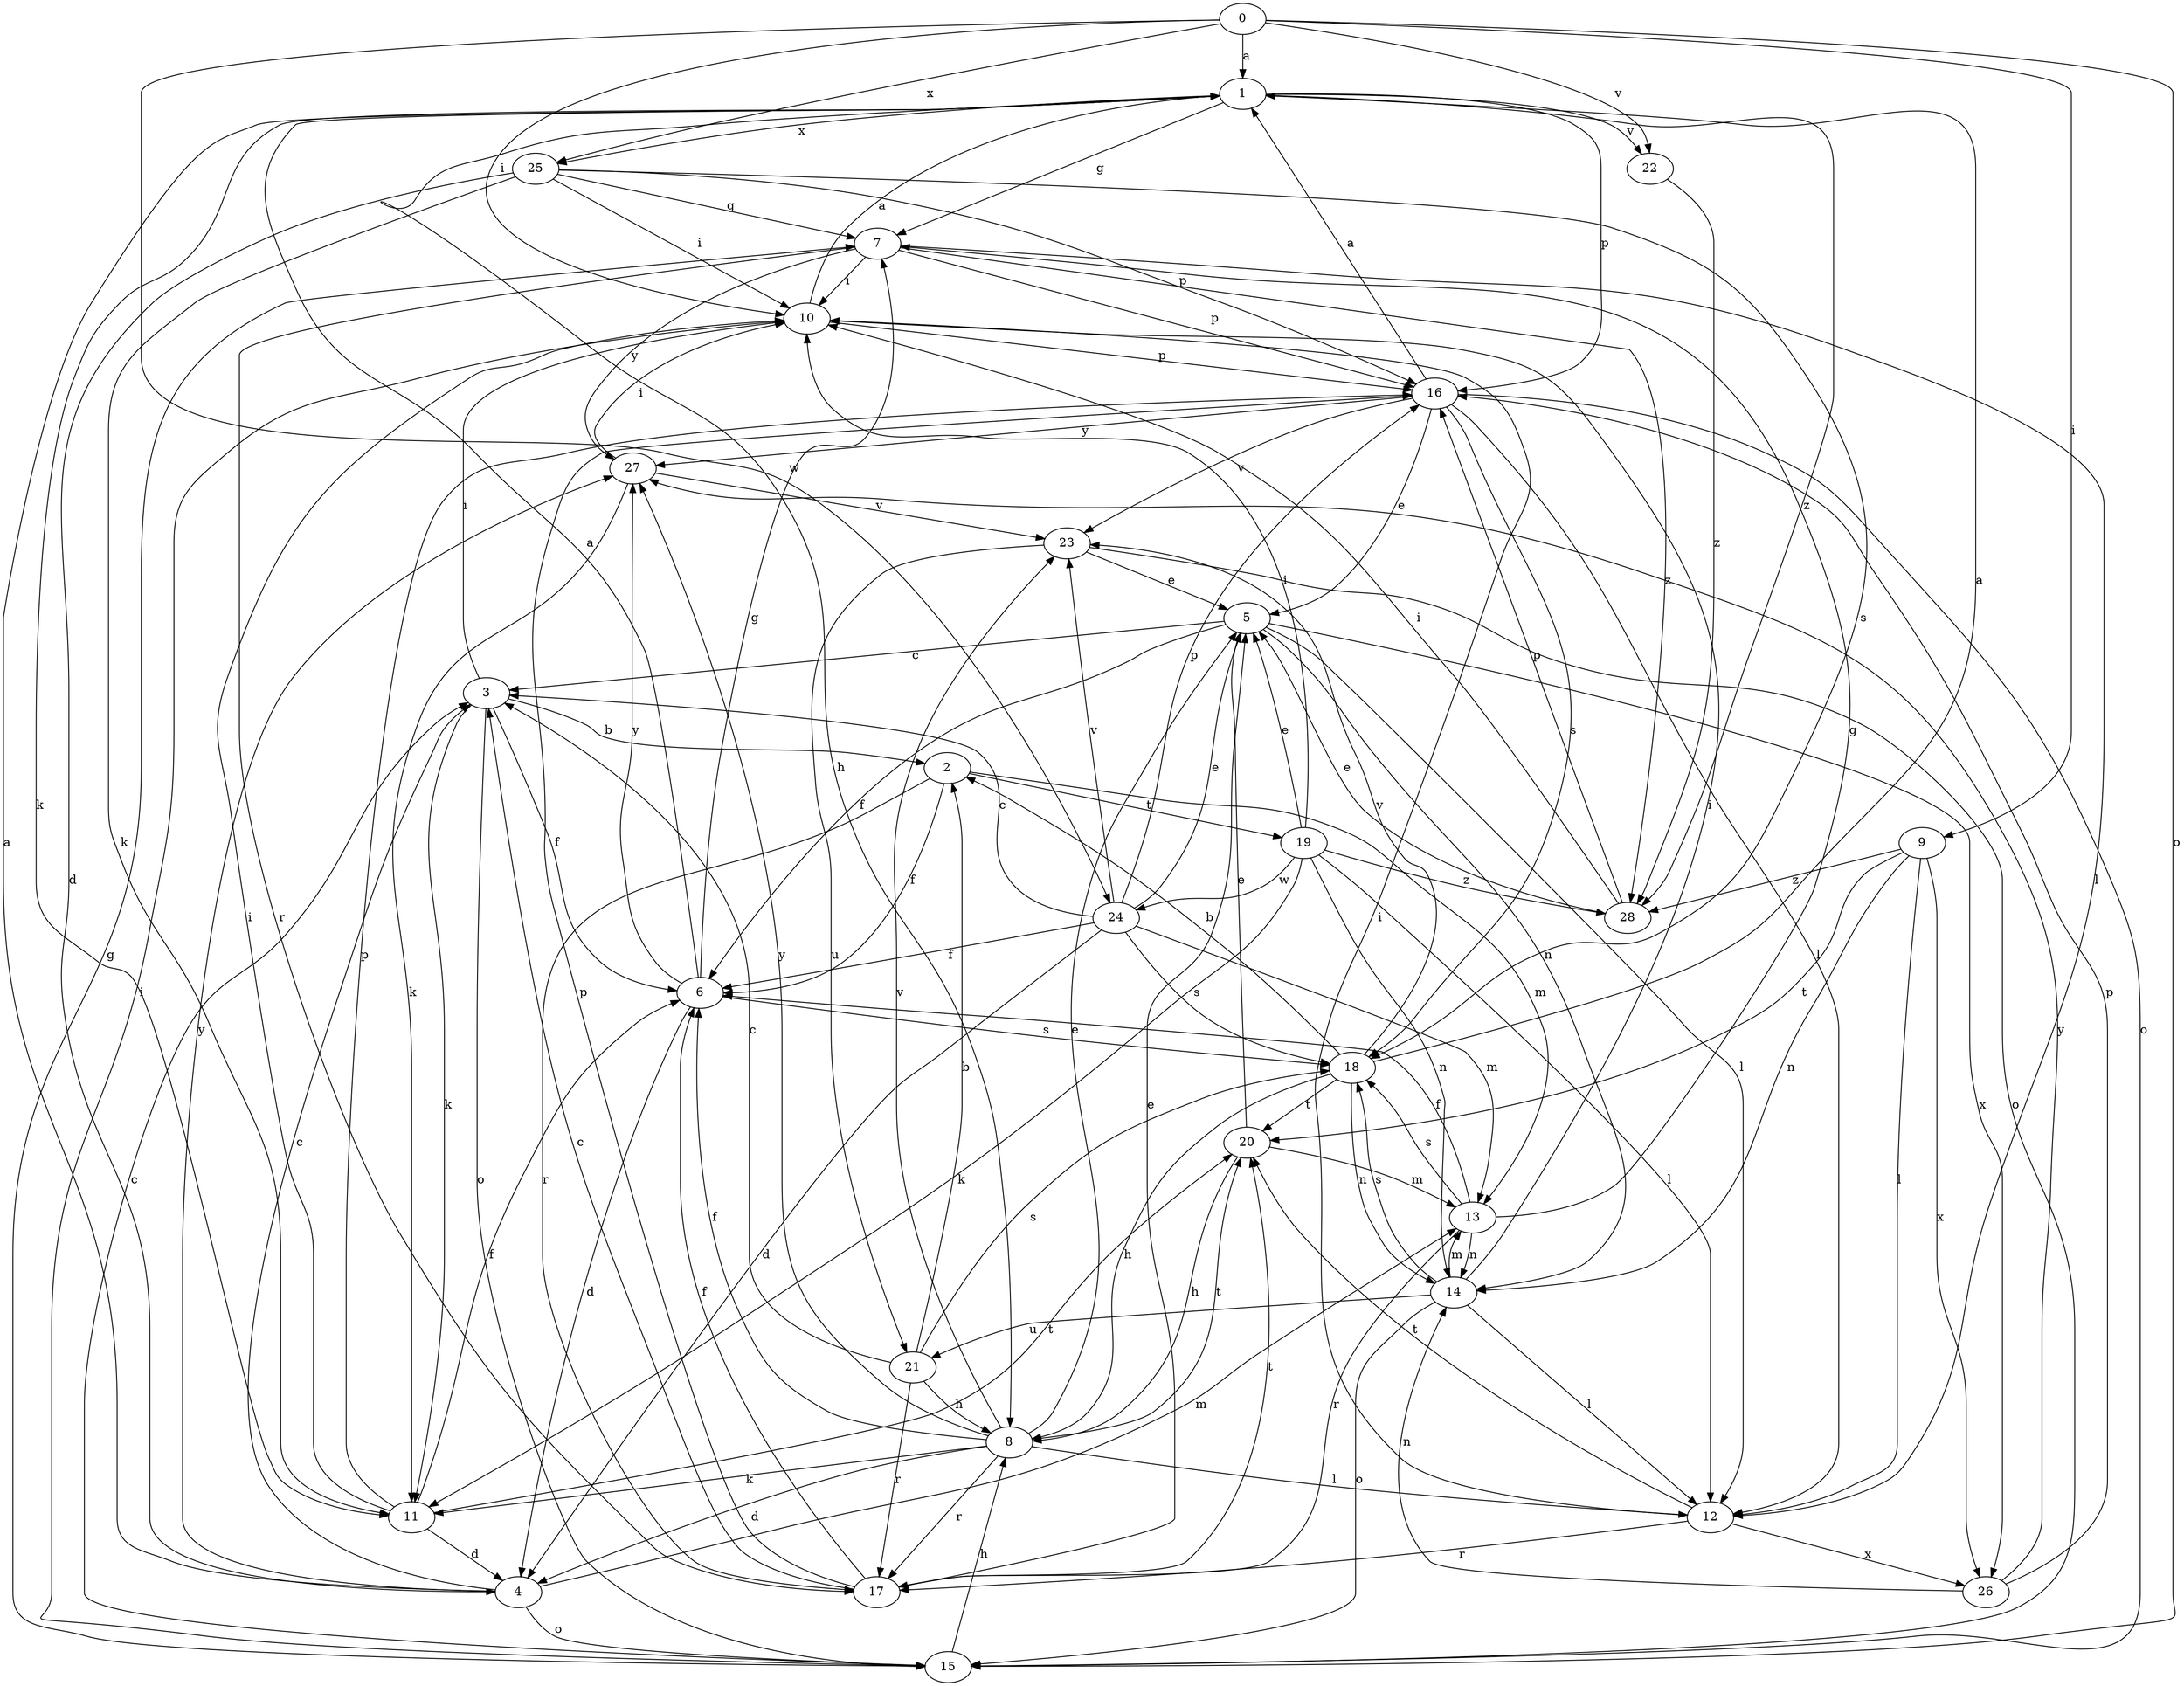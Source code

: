 strict digraph  {
0;
1;
2;
3;
4;
5;
6;
7;
8;
9;
10;
11;
12;
13;
14;
15;
16;
17;
18;
19;
20;
21;
22;
23;
24;
25;
26;
27;
28;
0 -> 1  [label=a];
0 -> 9  [label=i];
0 -> 10  [label=i];
0 -> 15  [label=o];
0 -> 22  [label=v];
0 -> 24  [label=w];
0 -> 25  [label=x];
1 -> 7  [label=g];
1 -> 8  [label=h];
1 -> 11  [label=k];
1 -> 16  [label=p];
1 -> 22  [label=v];
1 -> 25  [label=x];
1 -> 28  [label=z];
2 -> 6  [label=f];
2 -> 13  [label=m];
2 -> 17  [label=r];
2 -> 19  [label=t];
3 -> 2  [label=b];
3 -> 6  [label=f];
3 -> 10  [label=i];
3 -> 11  [label=k];
3 -> 15  [label=o];
4 -> 1  [label=a];
4 -> 3  [label=c];
4 -> 13  [label=m];
4 -> 15  [label=o];
4 -> 27  [label=y];
5 -> 3  [label=c];
5 -> 6  [label=f];
5 -> 12  [label=l];
5 -> 14  [label=n];
5 -> 26  [label=x];
6 -> 1  [label=a];
6 -> 4  [label=d];
6 -> 7  [label=g];
6 -> 18  [label=s];
6 -> 27  [label=y];
7 -> 10  [label=i];
7 -> 12  [label=l];
7 -> 16  [label=p];
7 -> 17  [label=r];
7 -> 27  [label=y];
7 -> 28  [label=z];
8 -> 4  [label=d];
8 -> 5  [label=e];
8 -> 6  [label=f];
8 -> 11  [label=k];
8 -> 12  [label=l];
8 -> 17  [label=r];
8 -> 20  [label=t];
8 -> 23  [label=v];
8 -> 27  [label=y];
9 -> 12  [label=l];
9 -> 14  [label=n];
9 -> 20  [label=t];
9 -> 26  [label=x];
9 -> 28  [label=z];
10 -> 1  [label=a];
10 -> 16  [label=p];
11 -> 4  [label=d];
11 -> 6  [label=f];
11 -> 10  [label=i];
11 -> 16  [label=p];
11 -> 20  [label=t];
12 -> 10  [label=i];
12 -> 17  [label=r];
12 -> 20  [label=t];
12 -> 26  [label=x];
13 -> 6  [label=f];
13 -> 7  [label=g];
13 -> 14  [label=n];
13 -> 17  [label=r];
13 -> 18  [label=s];
14 -> 10  [label=i];
14 -> 12  [label=l];
14 -> 13  [label=m];
14 -> 15  [label=o];
14 -> 18  [label=s];
14 -> 21  [label=u];
15 -> 3  [label=c];
15 -> 7  [label=g];
15 -> 8  [label=h];
15 -> 10  [label=i];
16 -> 1  [label=a];
16 -> 5  [label=e];
16 -> 12  [label=l];
16 -> 15  [label=o];
16 -> 18  [label=s];
16 -> 23  [label=v];
16 -> 27  [label=y];
17 -> 3  [label=c];
17 -> 5  [label=e];
17 -> 6  [label=f];
17 -> 16  [label=p];
17 -> 20  [label=t];
18 -> 1  [label=a];
18 -> 2  [label=b];
18 -> 8  [label=h];
18 -> 14  [label=n];
18 -> 20  [label=t];
18 -> 23  [label=v];
19 -> 5  [label=e];
19 -> 10  [label=i];
19 -> 11  [label=k];
19 -> 12  [label=l];
19 -> 14  [label=n];
19 -> 24  [label=w];
19 -> 28  [label=z];
20 -> 5  [label=e];
20 -> 8  [label=h];
20 -> 13  [label=m];
21 -> 2  [label=b];
21 -> 3  [label=c];
21 -> 8  [label=h];
21 -> 17  [label=r];
21 -> 18  [label=s];
22 -> 28  [label=z];
23 -> 5  [label=e];
23 -> 15  [label=o];
23 -> 21  [label=u];
24 -> 3  [label=c];
24 -> 4  [label=d];
24 -> 5  [label=e];
24 -> 6  [label=f];
24 -> 13  [label=m];
24 -> 16  [label=p];
24 -> 18  [label=s];
24 -> 23  [label=v];
25 -> 4  [label=d];
25 -> 7  [label=g];
25 -> 10  [label=i];
25 -> 11  [label=k];
25 -> 16  [label=p];
25 -> 18  [label=s];
26 -> 14  [label=n];
26 -> 16  [label=p];
26 -> 27  [label=y];
27 -> 10  [label=i];
27 -> 11  [label=k];
27 -> 23  [label=v];
28 -> 5  [label=e];
28 -> 10  [label=i];
28 -> 16  [label=p];
}
